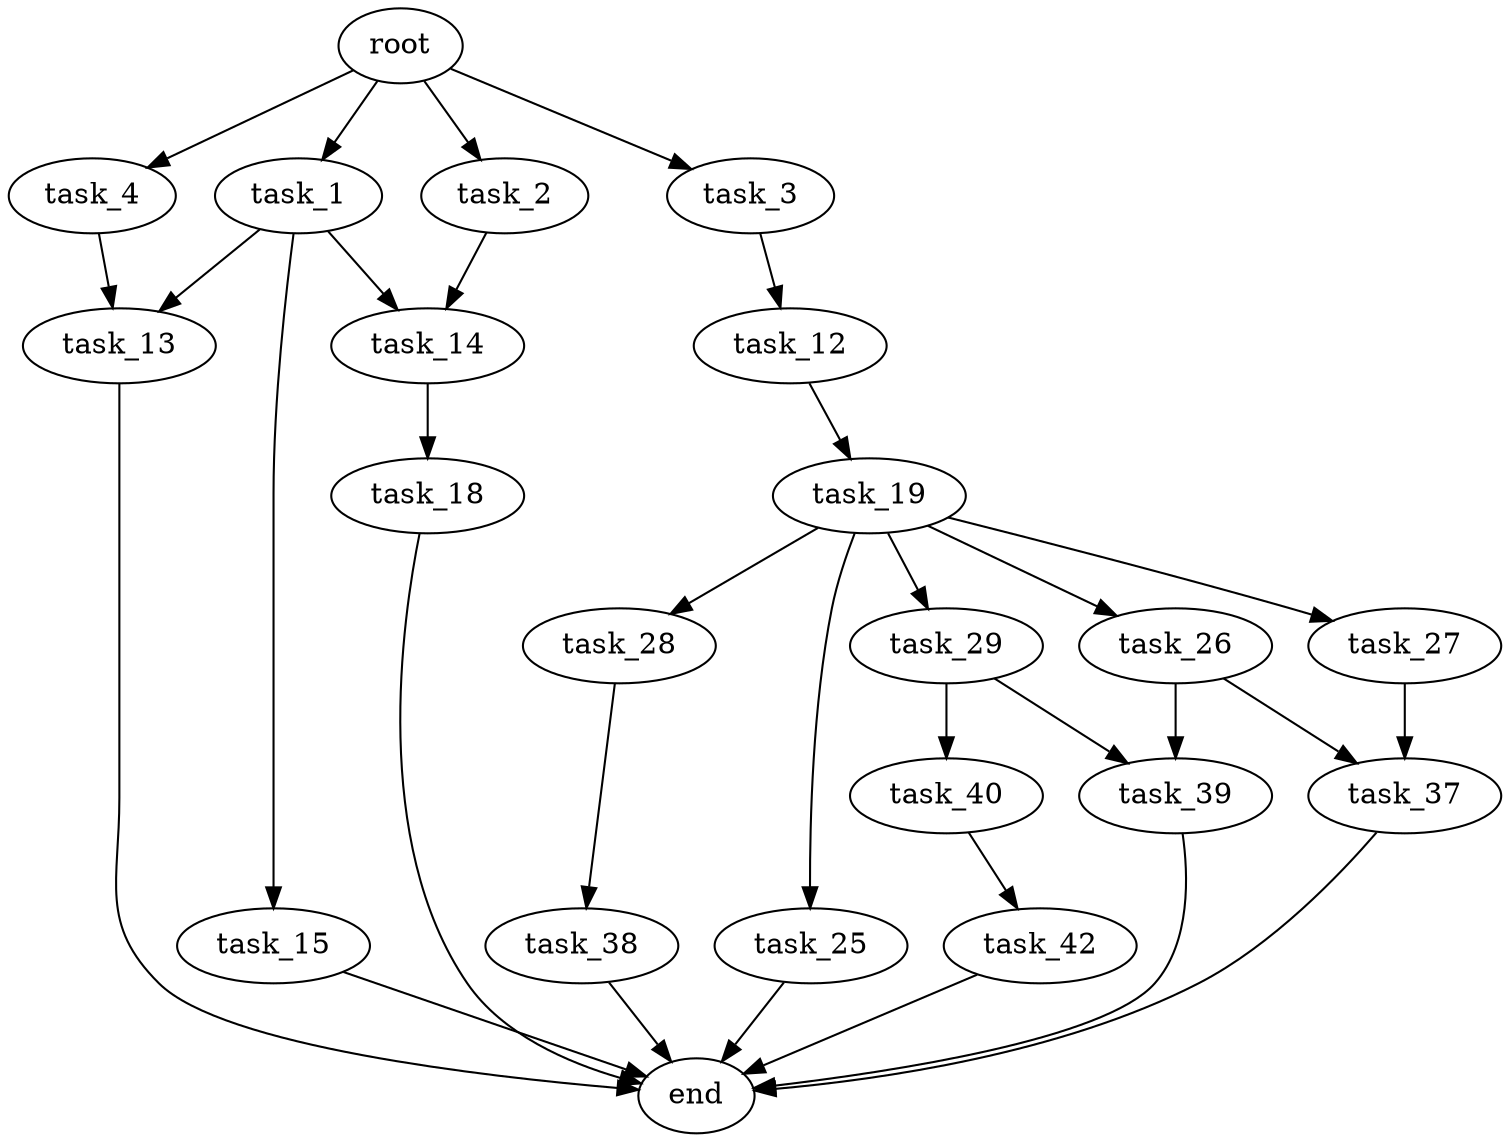 digraph G {
  root [size="0.000000"];
  task_1 [size="97818199652.000000"];
  task_2 [size="141916989704.000000"];
  task_3 [size="8589934592.000000"];
  task_4 [size="804359851450.000000"];
  task_12 [size="28991029248.000000"];
  task_13 [size="7319991367.000000"];
  task_14 [size="1311963296.000000"];
  task_15 [size="362342543757.000000"];
  task_18 [size="1207985161.000000"];
  task_19 [size="375692862551.000000"];
  task_25 [size="3962587381.000000"];
  task_26 [size="110602036859.000000"];
  task_27 [size="740738380545.000000"];
  task_28 [size="6858928145.000000"];
  task_29 [size="549755813888.000000"];
  task_37 [size="368293445632.000000"];
  task_38 [size="54248005326.000000"];
  task_39 [size="231928233984.000000"];
  task_40 [size="368293445632.000000"];
  task_42 [size="13794764887.000000"];
  end [size="0.000000"];

  root -> task_1 [size="1.000000"];
  root -> task_2 [size="1.000000"];
  root -> task_3 [size="1.000000"];
  root -> task_4 [size="1.000000"];
  task_1 -> task_13 [size="209715200.000000"];
  task_1 -> task_14 [size="209715200.000000"];
  task_1 -> task_15 [size="209715200.000000"];
  task_2 -> task_14 [size="411041792.000000"];
  task_3 -> task_12 [size="33554432.000000"];
  task_4 -> task_13 [size="679477248.000000"];
  task_12 -> task_19 [size="75497472.000000"];
  task_13 -> end [size="1.000000"];
  task_14 -> task_18 [size="33554432.000000"];
  task_15 -> end [size="1.000000"];
  task_18 -> end [size="1.000000"];
  task_19 -> task_25 [size="411041792.000000"];
  task_19 -> task_26 [size="411041792.000000"];
  task_19 -> task_27 [size="411041792.000000"];
  task_19 -> task_28 [size="411041792.000000"];
  task_19 -> task_29 [size="411041792.000000"];
  task_25 -> end [size="1.000000"];
  task_26 -> task_37 [size="209715200.000000"];
  task_26 -> task_39 [size="209715200.000000"];
  task_27 -> task_37 [size="679477248.000000"];
  task_28 -> task_38 [size="411041792.000000"];
  task_29 -> task_39 [size="536870912.000000"];
  task_29 -> task_40 [size="536870912.000000"];
  task_37 -> end [size="1.000000"];
  task_38 -> end [size="1.000000"];
  task_39 -> end [size="1.000000"];
  task_40 -> task_42 [size="411041792.000000"];
  task_42 -> end [size="1.000000"];
}
